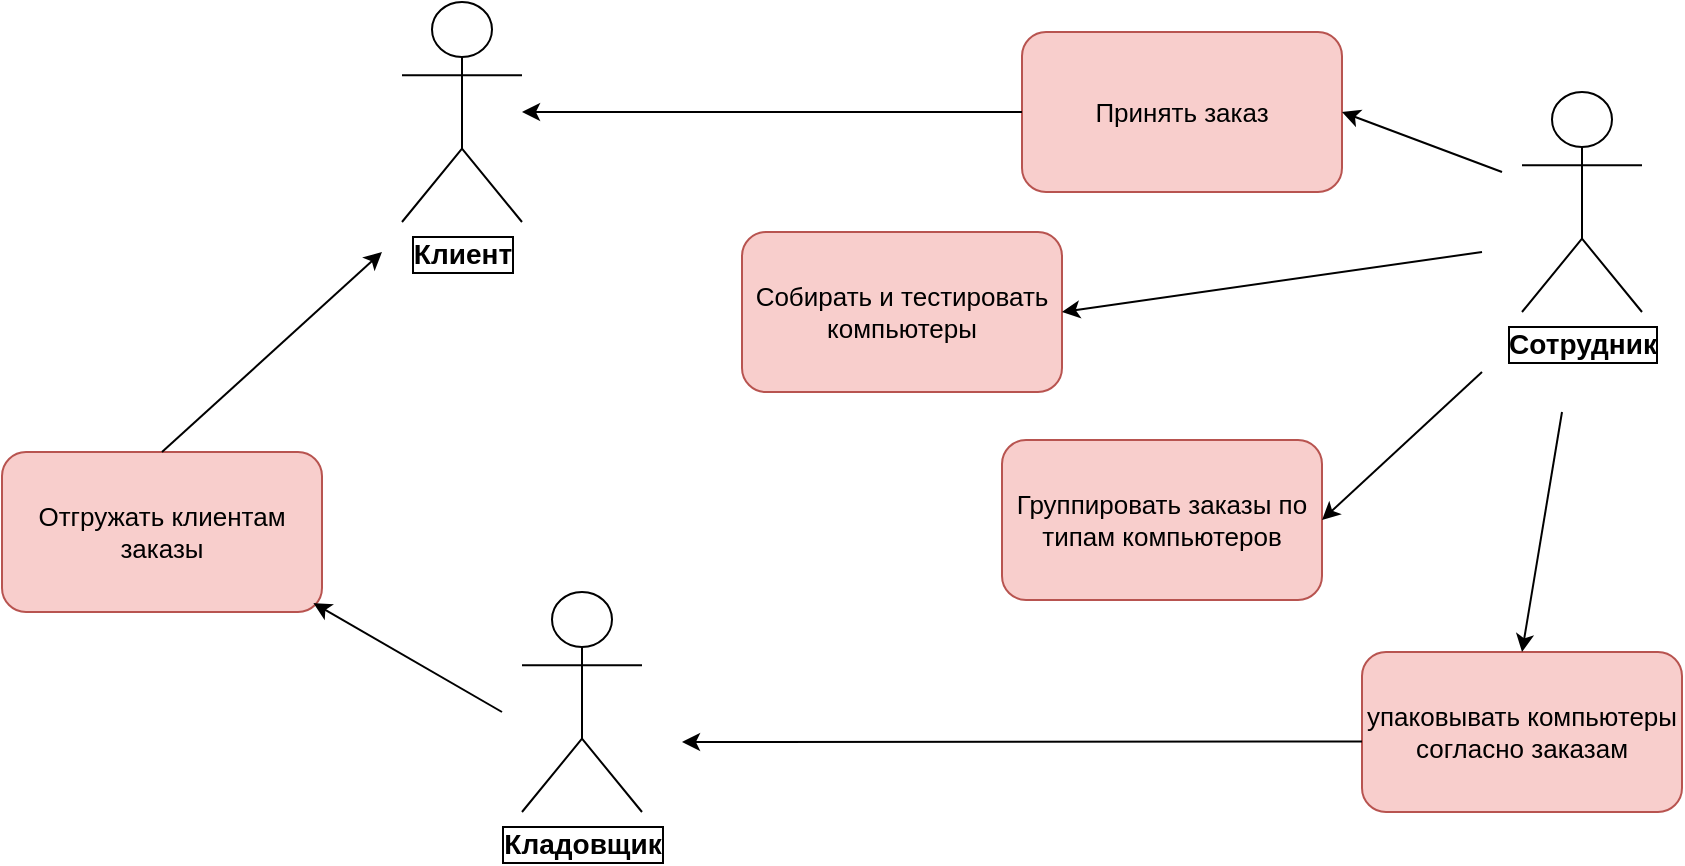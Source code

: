 <mxfile version="21.6.5" type="device">
  <diagram name="Страница 1" id="x8Lju8UJEoI2VoyNcmlR">
    <mxGraphModel dx="987" dy="669" grid="1" gridSize="10" guides="1" tooltips="1" connect="1" arrows="1" fold="1" page="1" pageScale="1" pageWidth="1169" pageHeight="827" math="0" shadow="0">
      <root>
        <mxCell id="0" />
        <mxCell id="1" parent="0" />
        <mxCell id="_g1JenmA1wuMyI3IltBf-1" value="&lt;font style=&quot;font-size: 14px;&quot;&gt;&lt;b&gt;Сотрудник&lt;/b&gt;&lt;/font&gt;" style="shape=umlActor;verticalLabelPosition=bottom;verticalAlign=top;html=1;outlineConnect=0;labelBorderColor=default;" vertex="1" parent="1">
          <mxGeometry x="860" y="200" width="60" height="110" as="geometry" />
        </mxCell>
        <mxCell id="_g1JenmA1wuMyI3IltBf-4" value="&lt;font style=&quot;font-size: 13px;&quot;&gt;Принять заказ&lt;/font&gt;" style="rounded=1;whiteSpace=wrap;html=1;fillColor=#f8cecc;strokeColor=#b85450;" vertex="1" parent="1">
          <mxGeometry x="610" y="170" width="160" height="80" as="geometry" />
        </mxCell>
        <mxCell id="_g1JenmA1wuMyI3IltBf-6" value="&lt;font style=&quot;font-size: 13px;&quot;&gt;Собирать и тестировать&lt;br&gt;компьютеры&lt;br&gt;&lt;/font&gt;" style="rounded=1;whiteSpace=wrap;html=1;fillColor=#f8cecc;strokeColor=#b85450;" vertex="1" parent="1">
          <mxGeometry x="470" y="270" width="160" height="80" as="geometry" />
        </mxCell>
        <mxCell id="_g1JenmA1wuMyI3IltBf-7" value="&lt;font style=&quot;font-size: 13px;&quot;&gt;Группировать заказы по типам компьютеров&lt;br&gt;&lt;/font&gt;" style="rounded=1;whiteSpace=wrap;html=1;fillColor=#f8cecc;strokeColor=#b85450;" vertex="1" parent="1">
          <mxGeometry x="600" y="374" width="160" height="80" as="geometry" />
        </mxCell>
        <mxCell id="_g1JenmA1wuMyI3IltBf-8" value="&lt;font style=&quot;font-size: 13px;&quot;&gt;упаковывать компьютеры согласно заказам&lt;/font&gt;" style="rounded=1;whiteSpace=wrap;html=1;fillColor=#f8cecc;strokeColor=#b85450;" vertex="1" parent="1">
          <mxGeometry x="780" y="480" width="160" height="80" as="geometry" />
        </mxCell>
        <mxCell id="_g1JenmA1wuMyI3IltBf-9" value="" style="endArrow=classic;html=1;rounded=0;entryX=1;entryY=0.5;entryDx=0;entryDy=0;" edge="1" parent="1" target="_g1JenmA1wuMyI3IltBf-4">
          <mxGeometry width="50" height="50" relative="1" as="geometry">
            <mxPoint x="850" y="240" as="sourcePoint" />
            <mxPoint x="750" y="280" as="targetPoint" />
          </mxGeometry>
        </mxCell>
        <mxCell id="_g1JenmA1wuMyI3IltBf-10" value="" style="endArrow=classic;html=1;rounded=0;entryX=1;entryY=0.5;entryDx=0;entryDy=0;" edge="1" parent="1" target="_g1JenmA1wuMyI3IltBf-6">
          <mxGeometry width="50" height="50" relative="1" as="geometry">
            <mxPoint x="840" y="280" as="sourcePoint" />
            <mxPoint x="780" y="220" as="targetPoint" />
          </mxGeometry>
        </mxCell>
        <mxCell id="_g1JenmA1wuMyI3IltBf-11" value="" style="endArrow=classic;html=1;rounded=0;entryX=1;entryY=0.5;entryDx=0;entryDy=0;" edge="1" parent="1" target="_g1JenmA1wuMyI3IltBf-7">
          <mxGeometry width="50" height="50" relative="1" as="geometry">
            <mxPoint x="840" y="340" as="sourcePoint" />
            <mxPoint x="790" y="230" as="targetPoint" />
          </mxGeometry>
        </mxCell>
        <mxCell id="_g1JenmA1wuMyI3IltBf-12" value="" style="endArrow=classic;html=1;rounded=0;entryX=0.5;entryY=0;entryDx=0;entryDy=0;" edge="1" parent="1" target="_g1JenmA1wuMyI3IltBf-8">
          <mxGeometry width="50" height="50" relative="1" as="geometry">
            <mxPoint x="880" y="360" as="sourcePoint" />
            <mxPoint x="800" y="240" as="targetPoint" />
          </mxGeometry>
        </mxCell>
        <mxCell id="_g1JenmA1wuMyI3IltBf-14" value="&lt;font style=&quot;font-size: 14px;&quot;&gt;&lt;b&gt;Кладовщик&lt;/b&gt;&lt;/font&gt;" style="shape=umlActor;verticalLabelPosition=bottom;verticalAlign=top;html=1;outlineConnect=0;labelBorderColor=default;" vertex="1" parent="1">
          <mxGeometry x="360" y="450" width="60" height="110" as="geometry" />
        </mxCell>
        <mxCell id="_g1JenmA1wuMyI3IltBf-15" value="" style="endArrow=classic;html=1;rounded=0;exitX=0;exitY=0.559;exitDx=0;exitDy=0;exitPerimeter=0;" edge="1" parent="1" source="_g1JenmA1wuMyI3IltBf-8">
          <mxGeometry width="50" height="50" relative="1" as="geometry">
            <mxPoint x="600" y="480" as="sourcePoint" />
            <mxPoint x="440" y="525" as="targetPoint" />
          </mxGeometry>
        </mxCell>
        <mxCell id="_g1JenmA1wuMyI3IltBf-16" value="&lt;font style=&quot;font-size: 13px;&quot;&gt;Отгружать клиентам&lt;br&gt;заказы&lt;br&gt;&lt;/font&gt;" style="rounded=1;whiteSpace=wrap;html=1;fillColor=#f8cecc;strokeColor=#b85450;" vertex="1" parent="1">
          <mxGeometry x="100" y="380" width="160" height="80" as="geometry" />
        </mxCell>
        <mxCell id="_g1JenmA1wuMyI3IltBf-17" value="" style="endArrow=classic;html=1;rounded=0;entryX=0.973;entryY=0.944;entryDx=0;entryDy=0;entryPerimeter=0;" edge="1" parent="1" target="_g1JenmA1wuMyI3IltBf-16">
          <mxGeometry width="50" height="50" relative="1" as="geometry">
            <mxPoint x="350" y="510" as="sourcePoint" />
            <mxPoint x="240" y="430" as="targetPoint" />
          </mxGeometry>
        </mxCell>
        <mxCell id="_g1JenmA1wuMyI3IltBf-18" value="&lt;span style=&quot;font-size: 14px;&quot;&gt;&lt;b&gt;Клиент&lt;/b&gt;&lt;/span&gt;" style="shape=umlActor;verticalLabelPosition=bottom;verticalAlign=top;html=1;outlineConnect=0;labelBorderColor=default;" vertex="1" parent="1">
          <mxGeometry x="300" y="155" width="60" height="110" as="geometry" />
        </mxCell>
        <mxCell id="_g1JenmA1wuMyI3IltBf-19" value="" style="endArrow=classic;html=1;rounded=0;exitX=0.5;exitY=0;exitDx=0;exitDy=0;" edge="1" parent="1" source="_g1JenmA1wuMyI3IltBf-16">
          <mxGeometry width="50" height="50" relative="1" as="geometry">
            <mxPoint x="354" y="364" as="sourcePoint" />
            <mxPoint x="290" y="280" as="targetPoint" />
          </mxGeometry>
        </mxCell>
        <mxCell id="_g1JenmA1wuMyI3IltBf-20" value="" style="endArrow=classic;html=1;rounded=0;exitX=0;exitY=0.5;exitDx=0;exitDy=0;" edge="1" parent="1" source="_g1JenmA1wuMyI3IltBf-4" target="_g1JenmA1wuMyI3IltBf-18">
          <mxGeometry width="50" height="50" relative="1" as="geometry">
            <mxPoint x="600" y="220" as="sourcePoint" />
            <mxPoint x="370" y="220" as="targetPoint" />
          </mxGeometry>
        </mxCell>
      </root>
    </mxGraphModel>
  </diagram>
</mxfile>
